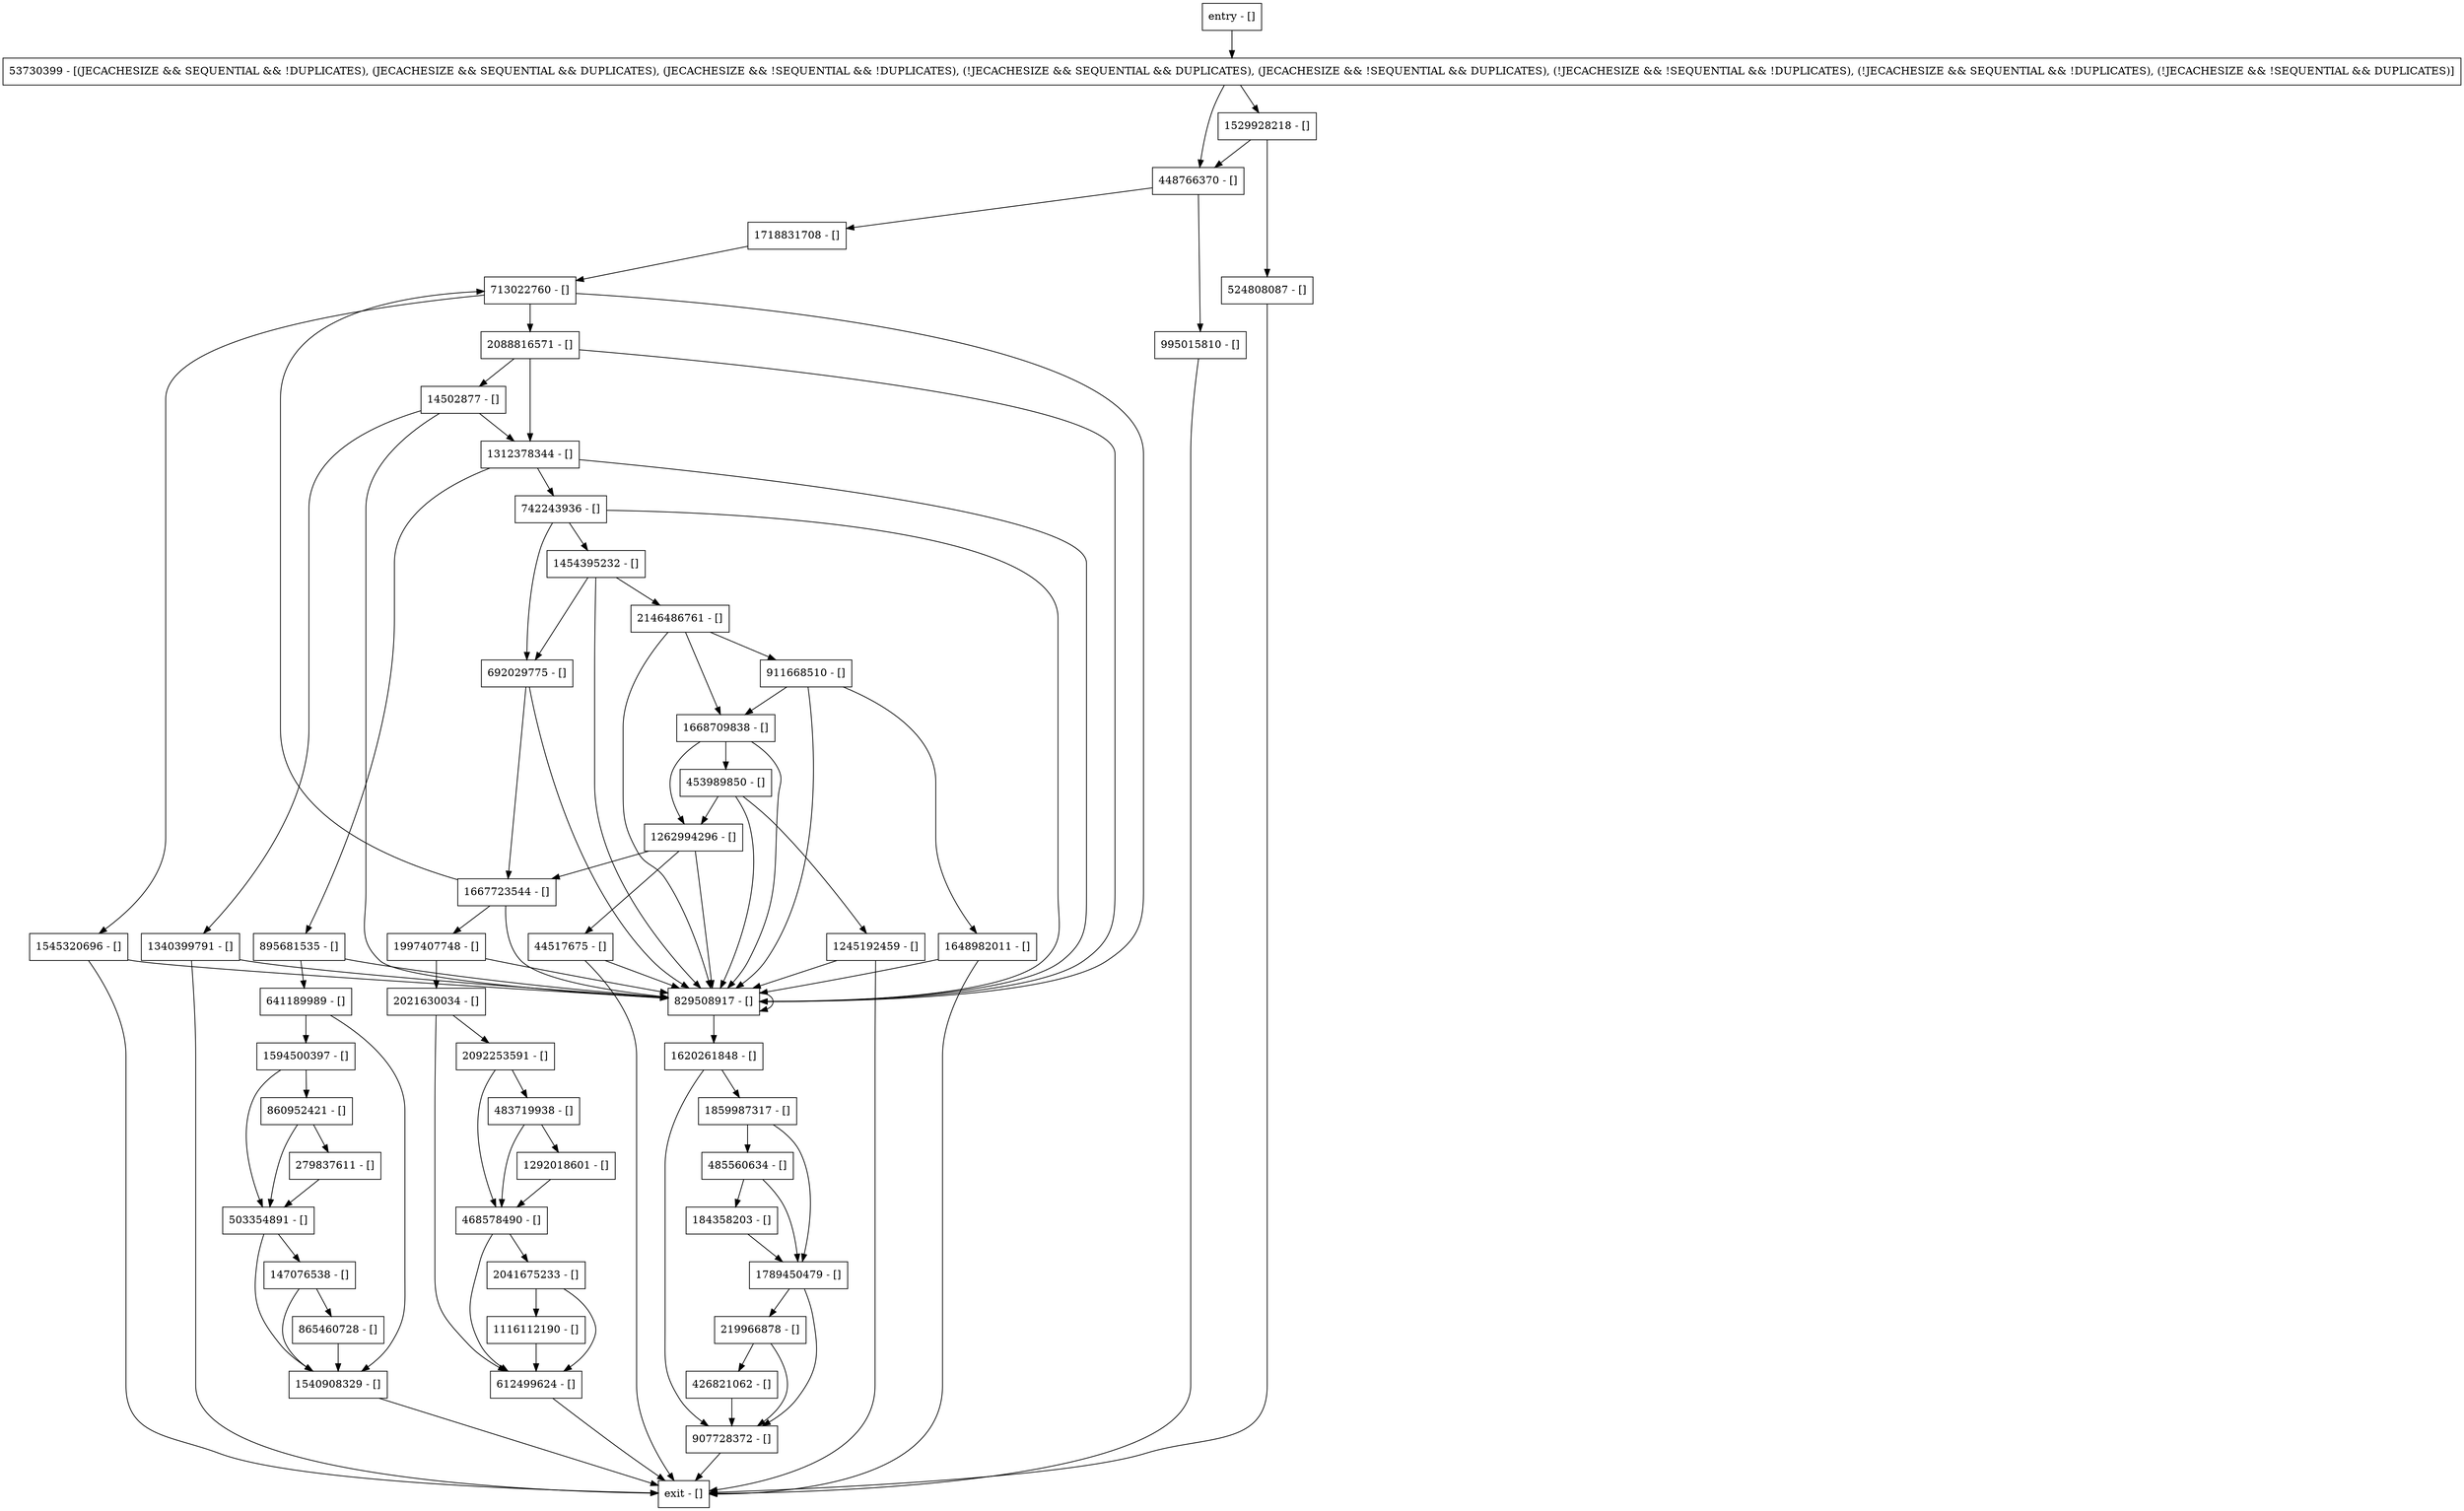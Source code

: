 digraph searchSplitsAllowed {
node [shape=record];
448766370 [label="448766370 - []"];
1116112190 [label="1116112190 - []"];
147076538 [label="147076538 - []"];
895681535 [label="895681535 - []"];
219966878 [label="219966878 - []"];
1620261848 [label="1620261848 - []"];
2021630034 [label="2021630034 - []"];
1718831708 [label="1718831708 - []"];
1545320696 [label="1545320696 - []"];
1540908329 [label="1540908329 - []"];
829508917 [label="829508917 - []"];
44517675 [label="44517675 - []"];
184358203 [label="184358203 - []"];
2146486761 [label="2146486761 - []"];
485560634 [label="485560634 - []"];
865460728 [label="865460728 - []"];
14502877 [label="14502877 - []"];
1648982011 [label="1648982011 - []"];
641189989 [label="641189989 - []"];
entry [label="entry - []"];
exit [label="exit - []"];
2088816571 [label="2088816571 - []"];
1594500397 [label="1594500397 - []"];
279837611 [label="279837611 - []"];
1859987317 [label="1859987317 - []"];
2041675233 [label="2041675233 - []"];
503354891 [label="503354891 - []"];
453989850 [label="453989850 - []"];
1454395232 [label="1454395232 - []"];
692029775 [label="692029775 - []"];
612499624 [label="612499624 - []"];
1667723544 [label="1667723544 - []"];
1292018601 [label="1292018601 - []"];
1312378344 [label="1312378344 - []"];
2092253591 [label="2092253591 - []"];
1789450479 [label="1789450479 - []"];
907728372 [label="907728372 - []"];
524808087 [label="524808087 - []"];
911668510 [label="911668510 - []"];
426821062 [label="426821062 - []"];
1245192459 [label="1245192459 - []"];
483719938 [label="483719938 - []"];
1340399791 [label="1340399791 - []"];
53730399 [label="53730399 - [(JECACHESIZE && SEQUENTIAL && !DUPLICATES), (JECACHESIZE && SEQUENTIAL && DUPLICATES), (JECACHESIZE && !SEQUENTIAL && !DUPLICATES), (!JECACHESIZE && SEQUENTIAL && DUPLICATES), (JECACHESIZE && !SEQUENTIAL && DUPLICATES), (!JECACHESIZE && !SEQUENTIAL && !DUPLICATES), (!JECACHESIZE && SEQUENTIAL && !DUPLICATES), (!JECACHESIZE && !SEQUENTIAL && DUPLICATES)]"];
995015810 [label="995015810 - []"];
860952421 [label="860952421 - []"];
742243936 [label="742243936 - []"];
1668709838 [label="1668709838 - []"];
1529928218 [label="1529928218 - []"];
713022760 [label="713022760 - []"];
1997407748 [label="1997407748 - []"];
1262994296 [label="1262994296 - []"];
468578490 [label="468578490 - []"];
entry;
exit;
448766370 -> 995015810;
448766370 -> 1718831708;
1116112190 -> 612499624;
147076538 -> 865460728;
147076538 -> 1540908329;
895681535 -> 641189989;
895681535 -> 829508917;
219966878 -> 907728372;
219966878 -> 426821062;
1620261848 -> 907728372;
1620261848 -> 1859987317;
2021630034 -> 612499624;
2021630034 -> 2092253591;
1718831708 -> 713022760;
1545320696 -> exit;
1545320696 -> 829508917;
1540908329 -> exit;
829508917 -> 1620261848;
829508917 -> 829508917;
44517675 -> exit;
44517675 -> 829508917;
184358203 -> 1789450479;
2146486761 -> 1668709838;
2146486761 -> 829508917;
2146486761 -> 911668510;
485560634 -> 184358203;
485560634 -> 1789450479;
865460728 -> 1540908329;
14502877 -> 1340399791;
14502877 -> 829508917;
14502877 -> 1312378344;
1648982011 -> exit;
1648982011 -> 829508917;
641189989 -> 1594500397;
641189989 -> 1540908329;
entry -> 53730399;
2088816571 -> 829508917;
2088816571 -> 1312378344;
2088816571 -> 14502877;
1594500397 -> 860952421;
1594500397 -> 503354891;
279837611 -> 503354891;
1859987317 -> 485560634;
1859987317 -> 1789450479;
2041675233 -> 612499624;
2041675233 -> 1116112190;
503354891 -> 147076538;
503354891 -> 1540908329;
453989850 -> 829508917;
453989850 -> 1245192459;
453989850 -> 1262994296;
1454395232 -> 692029775;
1454395232 -> 829508917;
1454395232 -> 2146486761;
692029775 -> 1667723544;
692029775 -> 829508917;
612499624 -> exit;
1667723544 -> 829508917;
1667723544 -> 713022760;
1667723544 -> 1997407748;
1292018601 -> 468578490;
1312378344 -> 829508917;
1312378344 -> 895681535;
1312378344 -> 742243936;
2092253591 -> 483719938;
2092253591 -> 468578490;
1789450479 -> 907728372;
1789450479 -> 219966878;
907728372 -> exit;
524808087 -> exit;
911668510 -> 1668709838;
911668510 -> 829508917;
911668510 -> 1648982011;
426821062 -> 907728372;
1245192459 -> exit;
1245192459 -> 829508917;
483719938 -> 1292018601;
483719938 -> 468578490;
1340399791 -> exit;
1340399791 -> 829508917;
53730399 -> 448766370;
53730399 -> 1529928218;
995015810 -> exit;
860952421 -> 279837611;
860952421 -> 503354891;
742243936 -> 692029775;
742243936 -> 829508917;
742243936 -> 1454395232;
1668709838 -> 829508917;
1668709838 -> 1262994296;
1668709838 -> 453989850;
1529928218 -> 448766370;
1529928218 -> 524808087;
713022760 -> 829508917;
713022760 -> 2088816571;
713022760 -> 1545320696;
1997407748 -> 829508917;
1997407748 -> 2021630034;
1262994296 -> 1667723544;
1262994296 -> 829508917;
1262994296 -> 44517675;
468578490 -> 612499624;
468578490 -> 2041675233;
}
